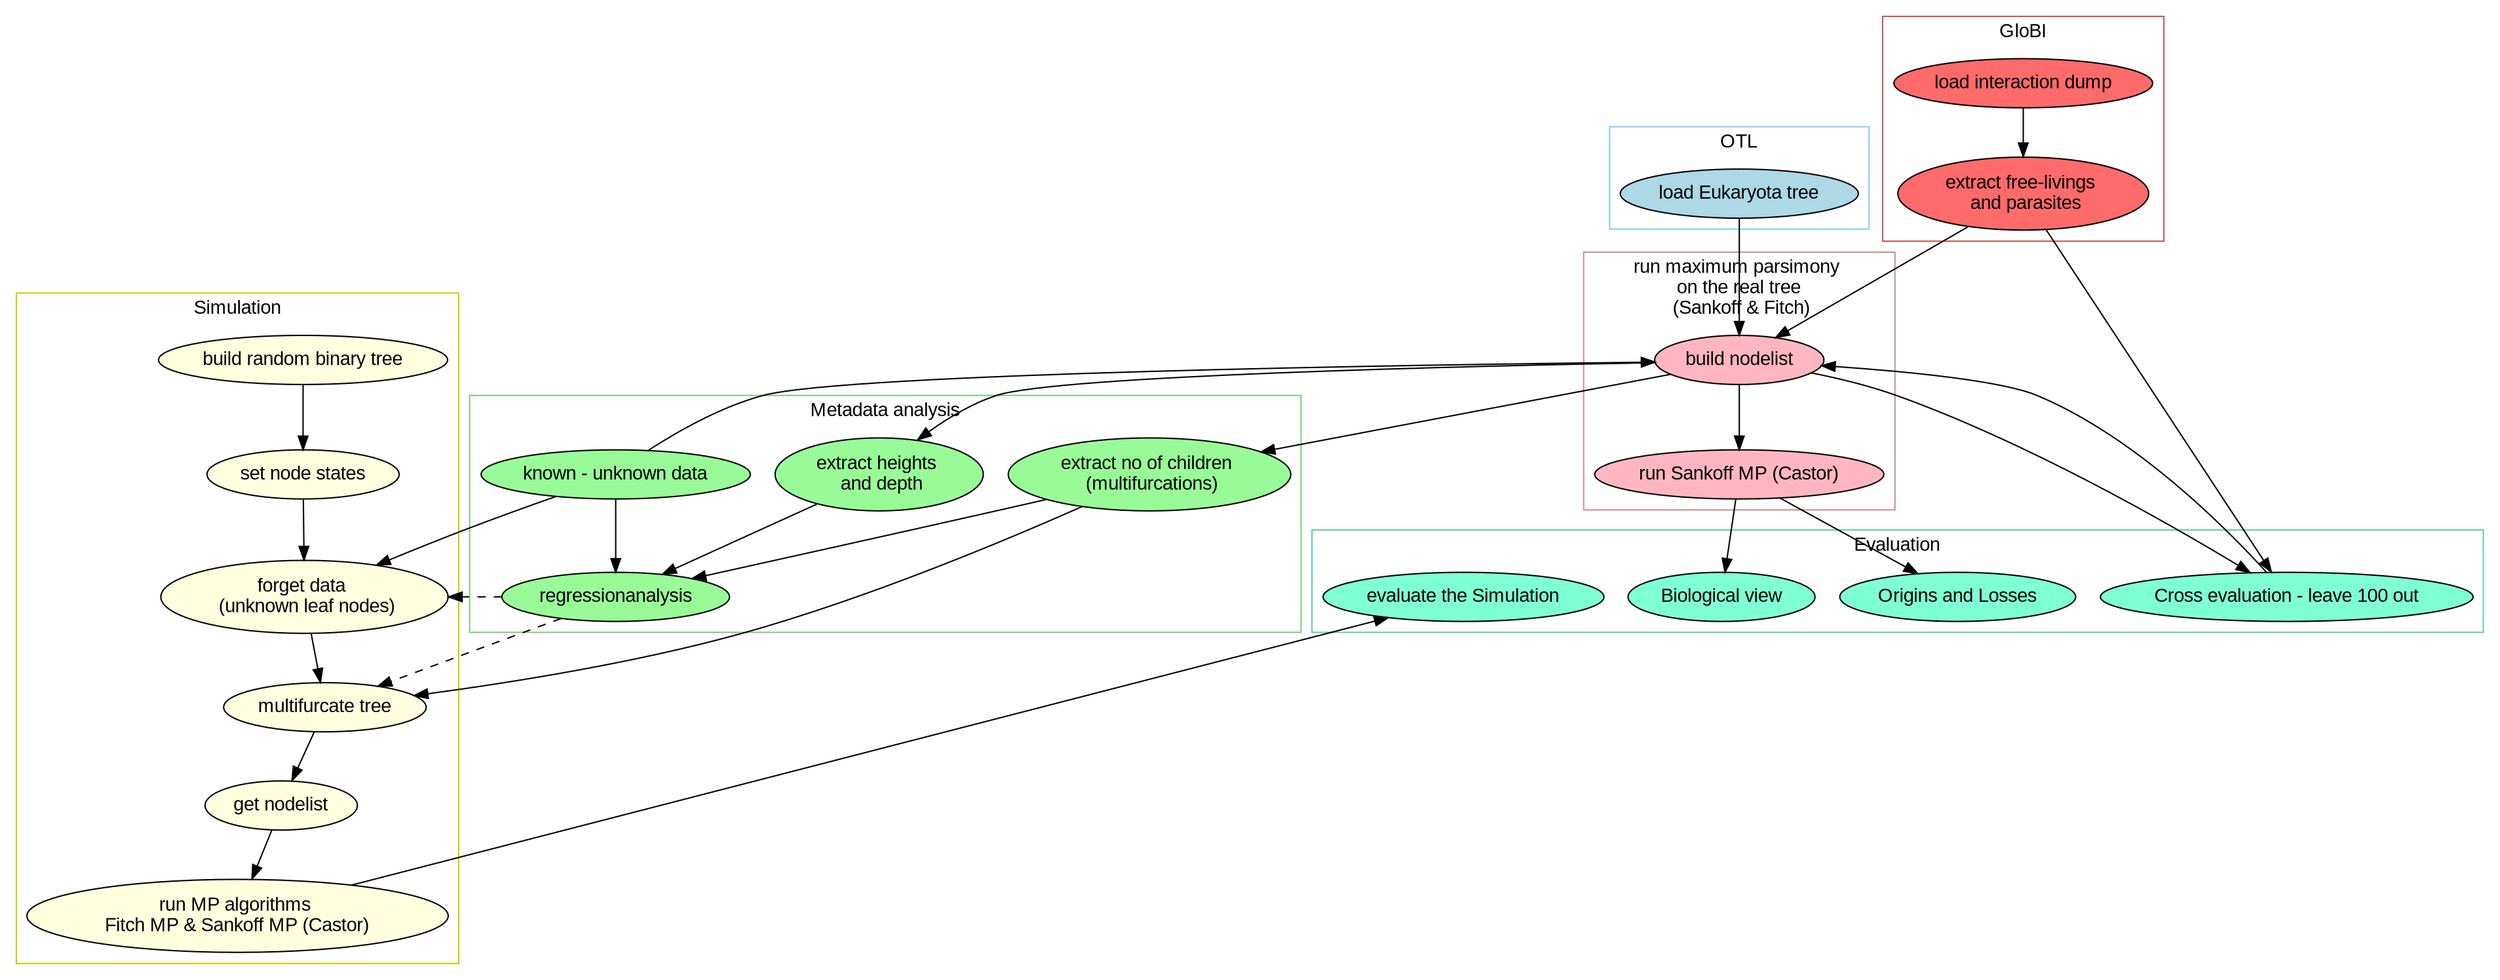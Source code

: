 digraph G {
	graph[fontname="arial"]
	node [style=filled, fontname="arial"];

	subgraph cluster_0 {
		label = "GloBI";
		node [fillcolor=indianred1];
		color=indianred3;
		a0 -> a1;
	}

	a0 [label = "load interaction dump"]
	a1 [label = "extract free-livings \n and parasites"]

	subgraph cluster_1 {
		label = "OTL";
		node [fillcolor=lightblue];
		color=lightskyblue
		b0;
	}

	b0 [label = "load Eukaryota tree"]

	subgraph cluster_2 {
		label = "Metadata analysis";
		node [fillcolor=palegreen];
		color=palegreen3
		c0;
		c1 -> c3;
		c0 -> c3;
		c2 -> c3;
	}

	c0 [label = "known - unknown data"]
	c1 [label = "extract heights \n and depth"]
	c2 [label = "extract no of children \n (multifurcations)"]
	c3 [label = "regressionanalysis"]

	subgraph cluster_3 {
		label = "Simulation";
		node [fillcolor=lightyellow];
		color=yellow3
		d0 -> d1 -> d2 -> d3 -> d4 -> d5;
	}

	d0 [label = "build random binary tree"]
	d1 [label = "set node states"]
	d2 [label = "forget data \n (unknown leaf nodes)"]
	d3 [label = "multifurcate tree"]
	d4 [label = "get nodelist"]
	d5 [label = "run MP algorithms \n Fitch MP & Sankoff MP (Castor) "]

	subgraph cluster_4 {
		label = "run maximum parsimony \n on the real tree \n (Sankoff & Fitch)";
		node [fillcolor=lightpink];
		color=lightpink3
		e0 -> e1;
	}
	
	e0 [label = "build nodelist"]
	e1 [label = "run Sankoff MP (Castor)"]
	
	subgraph cluster_5 {
		label = "Evaluation";
		node [fillcolor=aquamarine];
		color=aquamarine3
		f0;
		f1;
		f2;
		f3;
	}

	f0 [label = "Biological view"]
	f1 [label = "Origins and Losses"]
	f2 [label = "Cross evaluation - leave 100 out"]
	f3 [label = "evaluate the Simulation"]

	a1 -> e0;
	a1 -> f2;
	b0 -> e0;
	c0 -> d2;
	c0 -> e0;
	c2 -> d3;
	c3 -> d2 [style=dashed];
	c3 -> d3 [style=dashed];
	d5 -> f3;
	e0 -> c1;
	e0 -> c2;
	e0 -> f2;
	e1 -> f0;
	e1 -> f1;
	f2 -> e0;
}